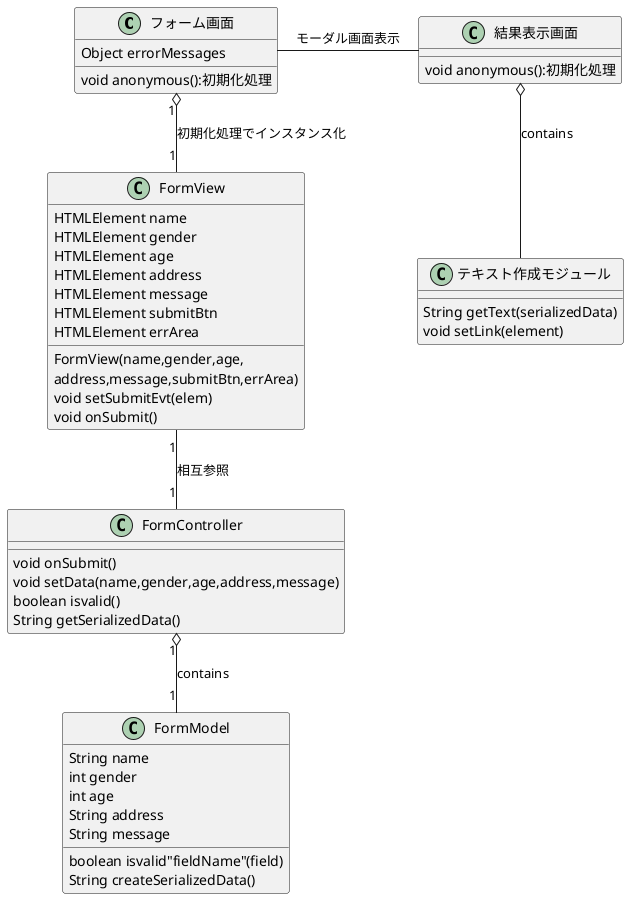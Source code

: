 
@startuml class diagram
class "フォーム画面" as fmSc{
    Object errorMessages
    void anonymous():初期化処理
}
class "FormView" as fv{
    HTMLElement name
    HTMLElement gender
    HTMLElement age
    HTMLElement address
    HTMLElement message
    HTMLElement submitBtn
    HTMLElement errArea
    FormView(name,gender,age,\naddress,message,submitBtn,errArea)
    void setSubmitEvt(elem)
    void onSubmit()
}
class "FormController" as fc{
    void onSubmit()
    void setData(name,gender,age,address,message)
    boolean isvalid()
    String getSerializedData()
}
class "FormModel" as fm{
    String name
    int gender
    int age
    String address
    String message
    boolean isvalid"fieldName"(field)
    String createSerializedData()
}
class "結果表示画面" as rsltSc{
    void anonymous():初期化処理
}
class "テキスト作成モジュール" as crtTxt{
    String getText(serializedData)
    void setLink(element)
}

fmSc "1" o-- "1" fv  : 初期化処理でインスタンス化
fv "1" -- "1" fc  : 相互参照
fc "1" o-- "1" fm  : contains

fmSc  -  rsltSc : モーダル画面表示
rsltSc  o-- crtTxt   : contains




@enduml